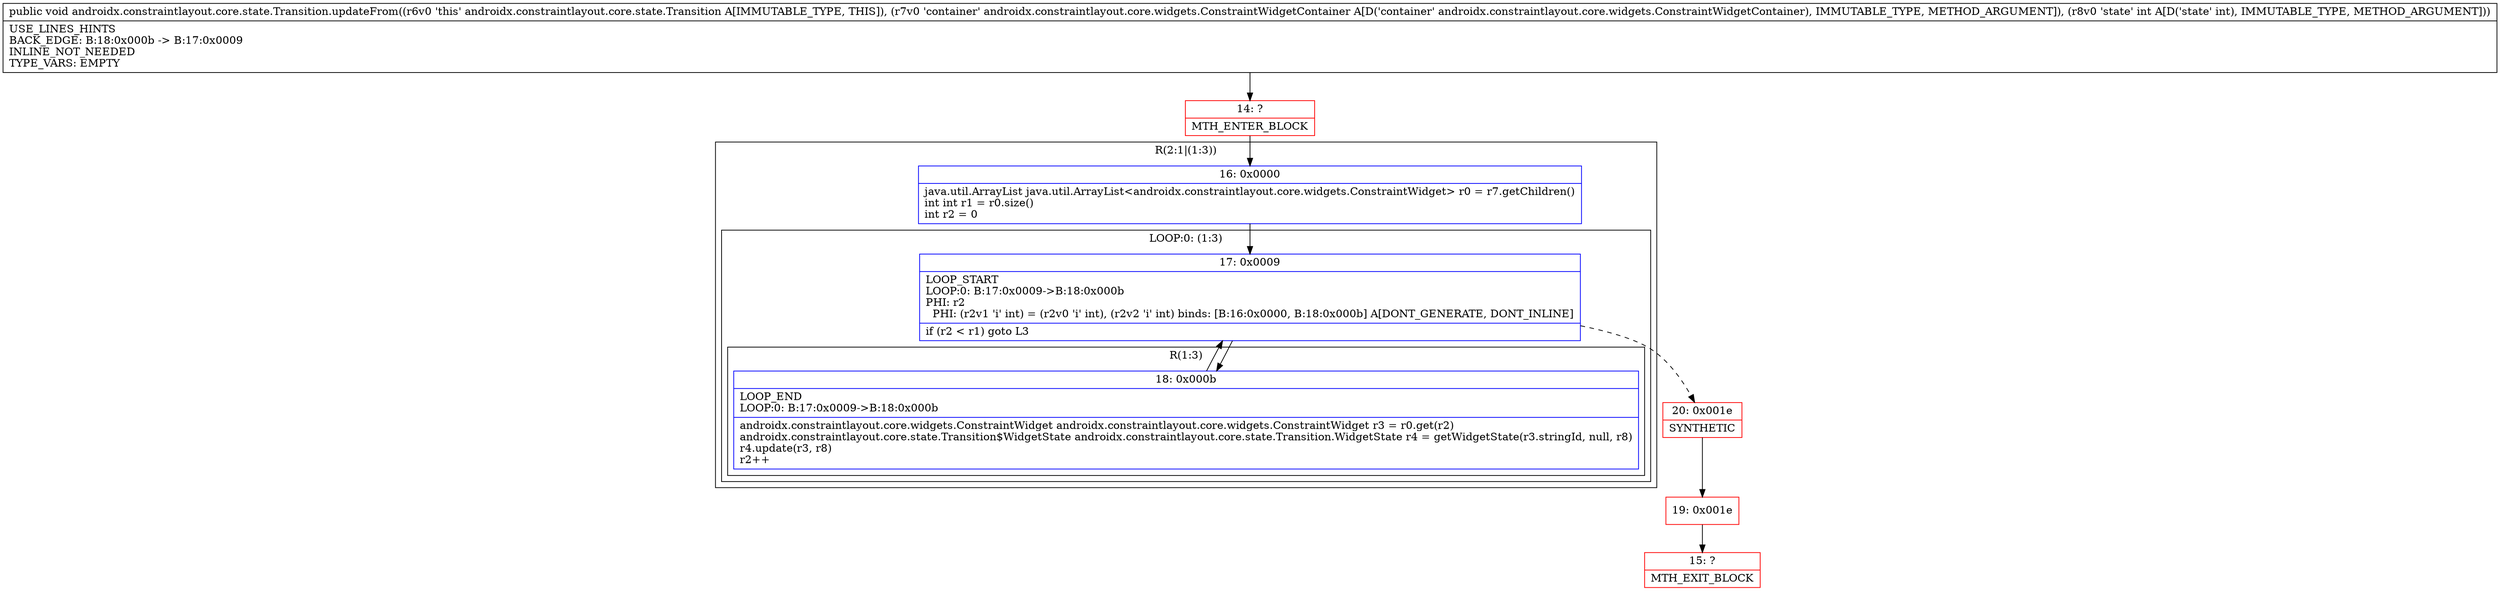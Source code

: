 digraph "CFG forandroidx.constraintlayout.core.state.Transition.updateFrom(Landroidx\/constraintlayout\/core\/widgets\/ConstraintWidgetContainer;I)V" {
subgraph cluster_Region_1913136835 {
label = "R(2:1|(1:3))";
node [shape=record,color=blue];
Node_16 [shape=record,label="{16\:\ 0x0000|java.util.ArrayList java.util.ArrayList\<androidx.constraintlayout.core.widgets.ConstraintWidget\> r0 = r7.getChildren()\lint int r1 = r0.size()\lint r2 = 0\l}"];
subgraph cluster_LoopRegion_1450022642 {
label = "LOOP:0: (1:3)";
node [shape=record,color=blue];
Node_17 [shape=record,label="{17\:\ 0x0009|LOOP_START\lLOOP:0: B:17:0x0009\-\>B:18:0x000b\lPHI: r2 \l  PHI: (r2v1 'i' int) = (r2v0 'i' int), (r2v2 'i' int) binds: [B:16:0x0000, B:18:0x000b] A[DONT_GENERATE, DONT_INLINE]\l|if (r2 \< r1) goto L3\l}"];
subgraph cluster_Region_1387205465 {
label = "R(1:3)";
node [shape=record,color=blue];
Node_18 [shape=record,label="{18\:\ 0x000b|LOOP_END\lLOOP:0: B:17:0x0009\-\>B:18:0x000b\l|androidx.constraintlayout.core.widgets.ConstraintWidget androidx.constraintlayout.core.widgets.ConstraintWidget r3 = r0.get(r2)\landroidx.constraintlayout.core.state.Transition$WidgetState androidx.constraintlayout.core.state.Transition.WidgetState r4 = getWidgetState(r3.stringId, null, r8)\lr4.update(r3, r8)\lr2++\l}"];
}
}
}
Node_14 [shape=record,color=red,label="{14\:\ ?|MTH_ENTER_BLOCK\l}"];
Node_20 [shape=record,color=red,label="{20\:\ 0x001e|SYNTHETIC\l}"];
Node_19 [shape=record,color=red,label="{19\:\ 0x001e}"];
Node_15 [shape=record,color=red,label="{15\:\ ?|MTH_EXIT_BLOCK\l}"];
MethodNode[shape=record,label="{public void androidx.constraintlayout.core.state.Transition.updateFrom((r6v0 'this' androidx.constraintlayout.core.state.Transition A[IMMUTABLE_TYPE, THIS]), (r7v0 'container' androidx.constraintlayout.core.widgets.ConstraintWidgetContainer A[D('container' androidx.constraintlayout.core.widgets.ConstraintWidgetContainer), IMMUTABLE_TYPE, METHOD_ARGUMENT]), (r8v0 'state' int A[D('state' int), IMMUTABLE_TYPE, METHOD_ARGUMENT]))  | USE_LINES_HINTS\lBACK_EDGE: B:18:0x000b \-\> B:17:0x0009\lINLINE_NOT_NEEDED\lTYPE_VARS: EMPTY\l}"];
MethodNode -> Node_14;Node_16 -> Node_17;
Node_17 -> Node_18;
Node_17 -> Node_20[style=dashed];
Node_18 -> Node_17;
Node_14 -> Node_16;
Node_20 -> Node_19;
Node_19 -> Node_15;
}

